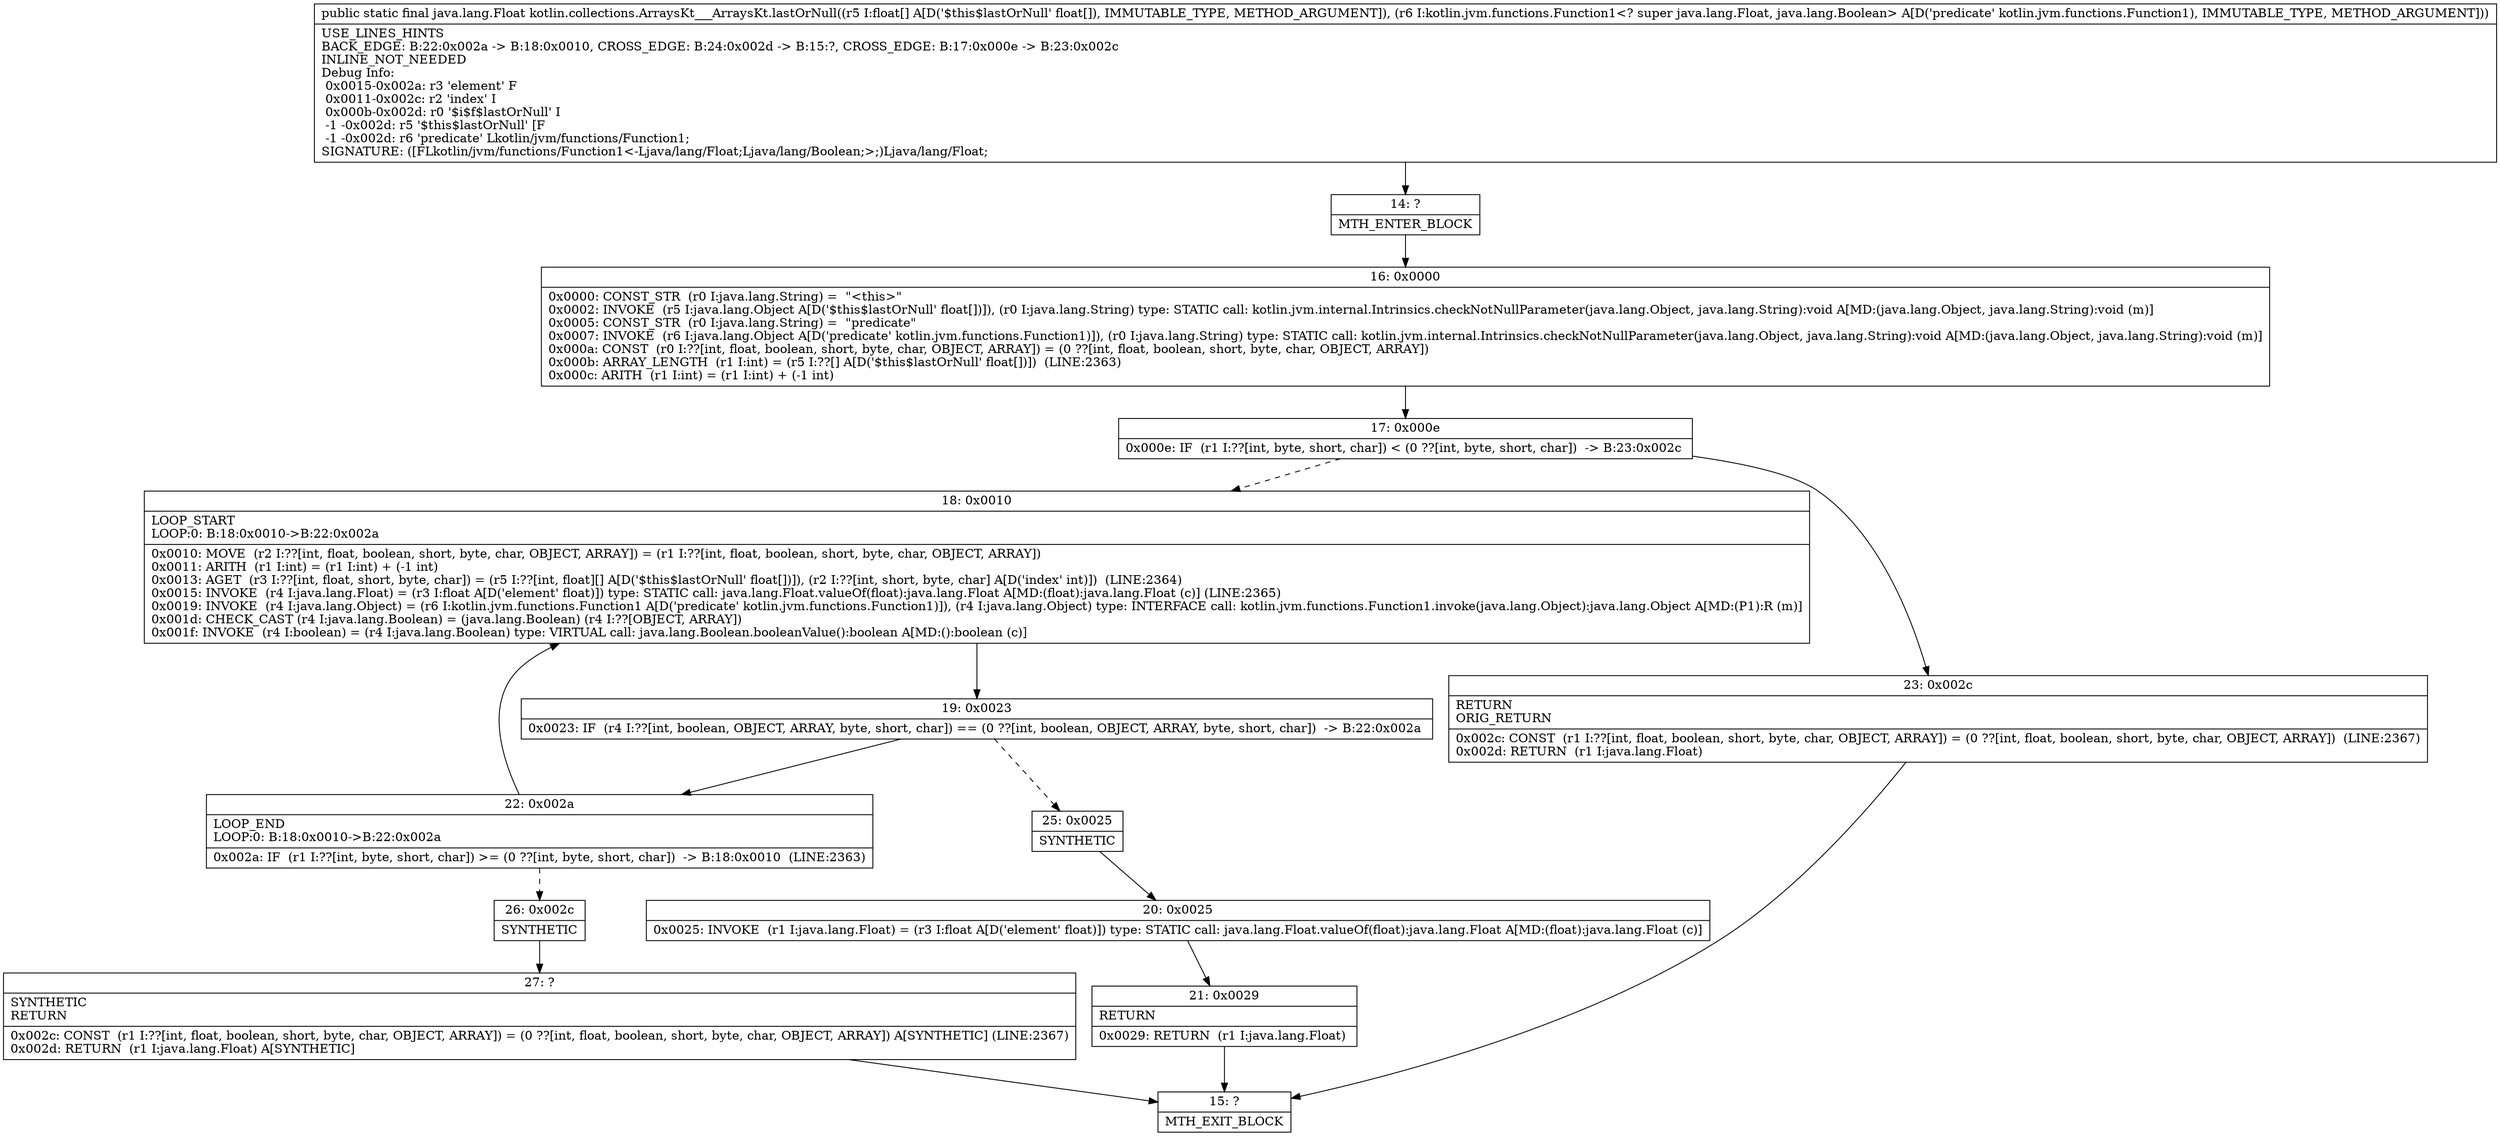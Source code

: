 digraph "CFG forkotlin.collections.ArraysKt___ArraysKt.lastOrNull([FLkotlin\/jvm\/functions\/Function1;)Ljava\/lang\/Float;" {
Node_14 [shape=record,label="{14\:\ ?|MTH_ENTER_BLOCK\l}"];
Node_16 [shape=record,label="{16\:\ 0x0000|0x0000: CONST_STR  (r0 I:java.lang.String) =  \"\<this\>\" \l0x0002: INVOKE  (r5 I:java.lang.Object A[D('$this$lastOrNull' float[])]), (r0 I:java.lang.String) type: STATIC call: kotlin.jvm.internal.Intrinsics.checkNotNullParameter(java.lang.Object, java.lang.String):void A[MD:(java.lang.Object, java.lang.String):void (m)]\l0x0005: CONST_STR  (r0 I:java.lang.String) =  \"predicate\" \l0x0007: INVOKE  (r6 I:java.lang.Object A[D('predicate' kotlin.jvm.functions.Function1)]), (r0 I:java.lang.String) type: STATIC call: kotlin.jvm.internal.Intrinsics.checkNotNullParameter(java.lang.Object, java.lang.String):void A[MD:(java.lang.Object, java.lang.String):void (m)]\l0x000a: CONST  (r0 I:??[int, float, boolean, short, byte, char, OBJECT, ARRAY]) = (0 ??[int, float, boolean, short, byte, char, OBJECT, ARRAY]) \l0x000b: ARRAY_LENGTH  (r1 I:int) = (r5 I:??[] A[D('$this$lastOrNull' float[])])  (LINE:2363)\l0x000c: ARITH  (r1 I:int) = (r1 I:int) + (\-1 int) \l}"];
Node_17 [shape=record,label="{17\:\ 0x000e|0x000e: IF  (r1 I:??[int, byte, short, char]) \< (0 ??[int, byte, short, char])  \-\> B:23:0x002c \l}"];
Node_18 [shape=record,label="{18\:\ 0x0010|LOOP_START\lLOOP:0: B:18:0x0010\-\>B:22:0x002a\l|0x0010: MOVE  (r2 I:??[int, float, boolean, short, byte, char, OBJECT, ARRAY]) = (r1 I:??[int, float, boolean, short, byte, char, OBJECT, ARRAY]) \l0x0011: ARITH  (r1 I:int) = (r1 I:int) + (\-1 int) \l0x0013: AGET  (r3 I:??[int, float, short, byte, char]) = (r5 I:??[int, float][] A[D('$this$lastOrNull' float[])]), (r2 I:??[int, short, byte, char] A[D('index' int)])  (LINE:2364)\l0x0015: INVOKE  (r4 I:java.lang.Float) = (r3 I:float A[D('element' float)]) type: STATIC call: java.lang.Float.valueOf(float):java.lang.Float A[MD:(float):java.lang.Float (c)] (LINE:2365)\l0x0019: INVOKE  (r4 I:java.lang.Object) = (r6 I:kotlin.jvm.functions.Function1 A[D('predicate' kotlin.jvm.functions.Function1)]), (r4 I:java.lang.Object) type: INTERFACE call: kotlin.jvm.functions.Function1.invoke(java.lang.Object):java.lang.Object A[MD:(P1):R (m)]\l0x001d: CHECK_CAST (r4 I:java.lang.Boolean) = (java.lang.Boolean) (r4 I:??[OBJECT, ARRAY]) \l0x001f: INVOKE  (r4 I:boolean) = (r4 I:java.lang.Boolean) type: VIRTUAL call: java.lang.Boolean.booleanValue():boolean A[MD:():boolean (c)]\l}"];
Node_19 [shape=record,label="{19\:\ 0x0023|0x0023: IF  (r4 I:??[int, boolean, OBJECT, ARRAY, byte, short, char]) == (0 ??[int, boolean, OBJECT, ARRAY, byte, short, char])  \-\> B:22:0x002a \l}"];
Node_22 [shape=record,label="{22\:\ 0x002a|LOOP_END\lLOOP:0: B:18:0x0010\-\>B:22:0x002a\l|0x002a: IF  (r1 I:??[int, byte, short, char]) \>= (0 ??[int, byte, short, char])  \-\> B:18:0x0010  (LINE:2363)\l}"];
Node_26 [shape=record,label="{26\:\ 0x002c|SYNTHETIC\l}"];
Node_27 [shape=record,label="{27\:\ ?|SYNTHETIC\lRETURN\l|0x002c: CONST  (r1 I:??[int, float, boolean, short, byte, char, OBJECT, ARRAY]) = (0 ??[int, float, boolean, short, byte, char, OBJECT, ARRAY]) A[SYNTHETIC] (LINE:2367)\l0x002d: RETURN  (r1 I:java.lang.Float) A[SYNTHETIC]\l}"];
Node_15 [shape=record,label="{15\:\ ?|MTH_EXIT_BLOCK\l}"];
Node_25 [shape=record,label="{25\:\ 0x0025|SYNTHETIC\l}"];
Node_20 [shape=record,label="{20\:\ 0x0025|0x0025: INVOKE  (r1 I:java.lang.Float) = (r3 I:float A[D('element' float)]) type: STATIC call: java.lang.Float.valueOf(float):java.lang.Float A[MD:(float):java.lang.Float (c)]\l}"];
Node_21 [shape=record,label="{21\:\ 0x0029|RETURN\l|0x0029: RETURN  (r1 I:java.lang.Float) \l}"];
Node_23 [shape=record,label="{23\:\ 0x002c|RETURN\lORIG_RETURN\l|0x002c: CONST  (r1 I:??[int, float, boolean, short, byte, char, OBJECT, ARRAY]) = (0 ??[int, float, boolean, short, byte, char, OBJECT, ARRAY])  (LINE:2367)\l0x002d: RETURN  (r1 I:java.lang.Float) \l}"];
MethodNode[shape=record,label="{public static final java.lang.Float kotlin.collections.ArraysKt___ArraysKt.lastOrNull((r5 I:float[] A[D('$this$lastOrNull' float[]), IMMUTABLE_TYPE, METHOD_ARGUMENT]), (r6 I:kotlin.jvm.functions.Function1\<? super java.lang.Float, java.lang.Boolean\> A[D('predicate' kotlin.jvm.functions.Function1), IMMUTABLE_TYPE, METHOD_ARGUMENT]))  | USE_LINES_HINTS\lBACK_EDGE: B:22:0x002a \-\> B:18:0x0010, CROSS_EDGE: B:24:0x002d \-\> B:15:?, CROSS_EDGE: B:17:0x000e \-\> B:23:0x002c\lINLINE_NOT_NEEDED\lDebug Info:\l  0x0015\-0x002a: r3 'element' F\l  0x0011\-0x002c: r2 'index' I\l  0x000b\-0x002d: r0 '$i$f$lastOrNull' I\l  \-1 \-0x002d: r5 '$this$lastOrNull' [F\l  \-1 \-0x002d: r6 'predicate' Lkotlin\/jvm\/functions\/Function1;\lSIGNATURE: ([FLkotlin\/jvm\/functions\/Function1\<\-Ljava\/lang\/Float;Ljava\/lang\/Boolean;\>;)Ljava\/lang\/Float;\l}"];
MethodNode -> Node_14;Node_14 -> Node_16;
Node_16 -> Node_17;
Node_17 -> Node_18[style=dashed];
Node_17 -> Node_23;
Node_18 -> Node_19;
Node_19 -> Node_22;
Node_19 -> Node_25[style=dashed];
Node_22 -> Node_18;
Node_22 -> Node_26[style=dashed];
Node_26 -> Node_27;
Node_27 -> Node_15;
Node_25 -> Node_20;
Node_20 -> Node_21;
Node_21 -> Node_15;
Node_23 -> Node_15;
}

